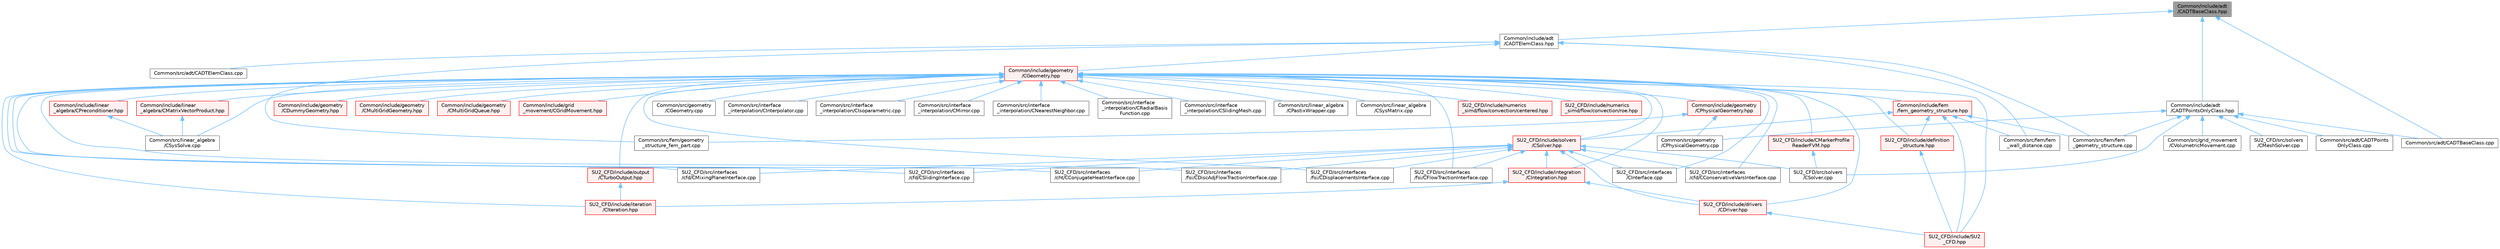 digraph "Common/include/adt/CADTBaseClass.hpp"
{
 // LATEX_PDF_SIZE
  bgcolor="transparent";
  edge [fontname=Helvetica,fontsize=10,labelfontname=Helvetica,labelfontsize=10];
  node [fontname=Helvetica,fontsize=10,shape=box,height=0.2,width=0.4];
  Node1 [id="Node000001",label="Common/include/adt\l/CADTBaseClass.hpp",height=0.2,width=0.4,color="gray40", fillcolor="grey60", style="filled", fontcolor="black",tooltip="Base class for storing an ADT in an arbitrary number of dimensions."];
  Node1 -> Node2 [id="edge1_Node000001_Node000002",dir="back",color="steelblue1",style="solid",tooltip=" "];
  Node2 [id="Node000002",label="Common/include/adt\l/CADTElemClass.hpp",height=0.2,width=0.4,color="grey40", fillcolor="white", style="filled",URL="$CADTElemClass_8hpp.html",tooltip="Class for storing an ADT of (linear) elements in an arbitrary number of dimensions."];
  Node2 -> Node3 [id="edge2_Node000002_Node000003",dir="back",color="steelblue1",style="solid",tooltip=" "];
  Node3 [id="Node000003",label="Common/include/geometry\l/CGeometry.hpp",height=0.2,width=0.4,color="red", fillcolor="#FFF0F0", style="filled",URL="$CGeometry_8hpp.html",tooltip="Headers of the main subroutines for creating the geometrical structure. The subroutines and functions..."];
  Node3 -> Node4 [id="edge3_Node000003_Node000004",dir="back",color="steelblue1",style="solid",tooltip=" "];
  Node4 [id="Node000004",label="Common/include/fem\l/fem_geometry_structure.hpp",height=0.2,width=0.4,color="red", fillcolor="#FFF0F0", style="filled",URL="$fem__geometry__structure_8hpp.html",tooltip="Headers of the main subroutines for creating the geometrical structure for the FEM solver...."];
  Node4 -> Node6 [id="edge4_Node000004_Node000006",dir="back",color="steelblue1",style="solid",tooltip=" "];
  Node6 [id="Node000006",label="Common/src/fem/fem\l_geometry_structure.cpp",height=0.2,width=0.4,color="grey40", fillcolor="white", style="filled",URL="$fem__geometry__structure_8cpp.html",tooltip="Functions for creating the primal grid for the FEM solver."];
  Node4 -> Node7 [id="edge5_Node000004_Node000007",dir="back",color="steelblue1",style="solid",tooltip=" "];
  Node7 [id="Node000007",label="Common/src/fem/fem\l_wall_distance.cpp",height=0.2,width=0.4,color="grey40", fillcolor="white", style="filled",URL="$fem__wall__distance_8cpp.html",tooltip="Main subroutines for computing the wall distance for the FEM solver."];
  Node4 -> Node8 [id="edge6_Node000004_Node000008",dir="back",color="steelblue1",style="solid",tooltip=" "];
  Node8 [id="Node000008",label="SU2_CFD/include/SU2\l_CFD.hpp",height=0.2,width=0.4,color="red", fillcolor="#FFF0F0", style="filled",URL="$SU2__CFD_8hpp.html",tooltip="Headers of the main subroutines of the code SU2_CFD. The subroutines and functions are in the SU2_CFD..."];
  Node4 -> Node10 [id="edge7_Node000004_Node000010",dir="back",color="steelblue1",style="solid",tooltip=" "];
  Node10 [id="Node000010",label="SU2_CFD/include/definition\l_structure.hpp",height=0.2,width=0.4,color="red", fillcolor="#FFF0F0", style="filled",URL="$definition__structure_8hpp.html",tooltip="Headers of the main subroutines used by SU2_CFD. The subroutines and functions are in the definition_..."];
  Node10 -> Node8 [id="edge8_Node000010_Node000008",dir="back",color="steelblue1",style="solid",tooltip=" "];
  Node4 -> Node15 [id="edge9_Node000004_Node000015",dir="back",color="steelblue1",style="solid",tooltip=" "];
  Node15 [id="Node000015",label="SU2_CFD/include/solvers\l/CSolver.hpp",height=0.2,width=0.4,color="red", fillcolor="#FFF0F0", style="filled",URL="$CSolver_8hpp.html",tooltip="Headers of the CSolver class which is inherited by all of the other solvers."];
  Node15 -> Node16 [id="edge10_Node000015_Node000016",dir="back",color="steelblue1",style="solid",tooltip=" "];
  Node16 [id="Node000016",label="SU2_CFD/include/drivers\l/CDriver.hpp",height=0.2,width=0.4,color="red", fillcolor="#FFF0F0", style="filled",URL="$CDriver_8hpp.html",tooltip="Headers of the main subroutines for driving single or multi-zone problems. The subroutines and functi..."];
  Node16 -> Node8 [id="edge11_Node000016_Node000008",dir="back",color="steelblue1",style="solid",tooltip=" "];
  Node15 -> Node34 [id="edge12_Node000015_Node000034",dir="back",color="steelblue1",style="solid",tooltip=" "];
  Node34 [id="Node000034",label="SU2_CFD/include/integration\l/CIntegration.hpp",height=0.2,width=0.4,color="red", fillcolor="#FFF0F0", style="filled",URL="$CIntegration_8hpp.html",tooltip="Declaration of the main routines to orchestrate space and time integration."];
  Node34 -> Node16 [id="edge13_Node000034_Node000016",dir="back",color="steelblue1",style="solid",tooltip=" "];
  Node34 -> Node46 [id="edge14_Node000034_Node000046",dir="back",color="steelblue1",style="solid",tooltip=" "];
  Node46 [id="Node000046",label="SU2_CFD/include/iteration\l/CIteration.hpp",height=0.2,width=0.4,color="red", fillcolor="#FFF0F0", style="filled",URL="$CIteration_8hpp.html",tooltip="Headers of the iteration classes used by SU2_CFD. Each CIteration class represents an available physi..."];
  Node15 -> Node136 [id="edge15_Node000015_Node000136",dir="back",color="steelblue1",style="solid",tooltip=" "];
  Node136 [id="Node000136",label="SU2_CFD/src/interfaces\l/CInterface.cpp",height=0.2,width=0.4,color="grey40", fillcolor="white", style="filled",URL="$CInterface_8cpp.html",tooltip="Main subroutines for MPI transfer of information between zones."];
  Node15 -> Node137 [id="edge16_Node000015_Node000137",dir="back",color="steelblue1",style="solid",tooltip=" "];
  Node137 [id="Node000137",label="SU2_CFD/src/interfaces\l/cfd/CConservativeVarsInterface.cpp",height=0.2,width=0.4,color="grey40", fillcolor="white", style="filled",URL="$CConservativeVarsInterface_8cpp.html",tooltip="Declaration and inlines of the class to transfer conservative variables from a generic zone into anot..."];
  Node15 -> Node138 [id="edge17_Node000015_Node000138",dir="back",color="steelblue1",style="solid",tooltip=" "];
  Node138 [id="Node000138",label="SU2_CFD/src/interfaces\l/cfd/CMixingPlaneInterface.cpp",height=0.2,width=0.4,color="grey40", fillcolor="white", style="filled",URL="$CMixingPlaneInterface_8cpp.html",tooltip="Declaration and inlines of the class to transfer average variables needed for MixingPlane computation..."];
  Node15 -> Node139 [id="edge18_Node000015_Node000139",dir="back",color="steelblue1",style="solid",tooltip=" "];
  Node139 [id="Node000139",label="SU2_CFD/src/interfaces\l/cfd/CSlidingInterface.cpp",height=0.2,width=0.4,color="grey40", fillcolor="white", style="filled",URL="$CSlidingInterface_8cpp.html",tooltip="Declaration and inlines of the class to transfer conservative variables from a generic zone into anot..."];
  Node15 -> Node140 [id="edge19_Node000015_Node000140",dir="back",color="steelblue1",style="solid",tooltip=" "];
  Node140 [id="Node000140",label="SU2_CFD/src/interfaces\l/cht/CConjugateHeatInterface.cpp",height=0.2,width=0.4,color="grey40", fillcolor="white", style="filled",URL="$CConjugateHeatInterface_8cpp.html",tooltip="Declaration and inlines of the class to transfer temperature and heatflux density for conjugate heat ..."];
  Node15 -> Node141 [id="edge20_Node000015_Node000141",dir="back",color="steelblue1",style="solid",tooltip=" "];
  Node141 [id="Node000141",label="SU2_CFD/src/interfaces\l/fsi/CDiscAdjFlowTractionInterface.cpp",height=0.2,width=0.4,color="grey40", fillcolor="white", style="filled",URL="$CDiscAdjFlowTractionInterface_8cpp.html",tooltip="Declaration and inlines of the class to transfer flow tractions from a fluid zone into a structural z..."];
  Node15 -> Node142 [id="edge21_Node000015_Node000142",dir="back",color="steelblue1",style="solid",tooltip=" "];
  Node142 [id="Node000142",label="SU2_CFD/src/interfaces\l/fsi/CDisplacementsInterface.cpp",height=0.2,width=0.4,color="grey40", fillcolor="white", style="filled",URL="$CDisplacementsInterface_8cpp.html",tooltip="Main subroutines for transferring boundary displacements."];
  Node15 -> Node143 [id="edge22_Node000015_Node000143",dir="back",color="steelblue1",style="solid",tooltip=" "];
  Node143 [id="Node000143",label="SU2_CFD/src/interfaces\l/fsi/CFlowTractionInterface.cpp",height=0.2,width=0.4,color="grey40", fillcolor="white", style="filled",URL="$CFlowTractionInterface_8cpp.html",tooltip="Declaration and inlines of the class to transfer flow tractions from a fluid zone into a structural z..."];
  Node15 -> Node158 [id="edge23_Node000015_Node000158",dir="back",color="steelblue1",style="solid",tooltip=" "];
  Node158 [id="Node000158",label="SU2_CFD/src/solvers\l/CSolver.cpp",height=0.2,width=0.4,color="grey40", fillcolor="white", style="filled",URL="$CSolver_8cpp.html",tooltip="Main subroutines for CSolver class."];
  Node3 -> Node161 [id="edge24_Node000003_Node000161",dir="back",color="steelblue1",style="solid",tooltip=" "];
  Node161 [id="Node000161",label="Common/include/geometry\l/CDummyGeometry.hpp",height=0.2,width=0.4,color="red", fillcolor="#FFF0F0", style="filled",URL="$CDummyGeometry_8hpp.html",tooltip="Headers of the dummy geometry class used in \"dry run\" mode."];
  Node3 -> Node163 [id="edge25_Node000003_Node000163",dir="back",color="steelblue1",style="solid",tooltip=" "];
  Node163 [id="Node000163",label="Common/include/geometry\l/CMultiGridGeometry.hpp",height=0.2,width=0.4,color="red", fillcolor="#FFF0F0", style="filled",URL="$CMultiGridGeometry_8hpp.html",tooltip="Headers of the multigrid geometry class."];
  Node3 -> Node165 [id="edge26_Node000003_Node000165",dir="back",color="steelblue1",style="solid",tooltip=" "];
  Node165 [id="Node000165",label="Common/include/geometry\l/CMultiGridQueue.hpp",height=0.2,width=0.4,color="red", fillcolor="#FFF0F0", style="filled",URL="$CMultiGridQueue_8hpp.html",tooltip="Header of the multigrid queue class for the FVM solver. The subroutines and functions are in the CMul..."];
  Node3 -> Node167 [id="edge27_Node000003_Node000167",dir="back",color="steelblue1",style="solid",tooltip=" "];
  Node167 [id="Node000167",label="Common/include/geometry\l/CPhysicalGeometry.hpp",height=0.2,width=0.4,color="red", fillcolor="#FFF0F0", style="filled",URL="$CPhysicalGeometry_8hpp.html",tooltip="Headers of the physical geometry class used to read meshes from file."];
  Node167 -> Node168 [id="edge28_Node000167_Node000168",dir="back",color="steelblue1",style="solid",tooltip=" "];
  Node168 [id="Node000168",label="Common/src/fem/geometry\l_structure_fem_part.cpp",height=0.2,width=0.4,color="grey40", fillcolor="white", style="filled",URL="$geometry__structure__fem__part_8cpp.html",tooltip="Main subroutines for distributin the grid for the Fluid FEM solver."];
  Node167 -> Node169 [id="edge29_Node000167_Node000169",dir="back",color="steelblue1",style="solid",tooltip=" "];
  Node169 [id="Node000169",label="Common/src/geometry\l/CPhysicalGeometry.cpp",height=0.2,width=0.4,color="grey40", fillcolor="white", style="filled",URL="$CPhysicalGeometry_8cpp.html",tooltip="Implementation of the physical geometry class."];
  Node3 -> Node172 [id="edge30_Node000003_Node000172",dir="back",color="steelblue1",style="solid",tooltip=" "];
  Node172 [id="Node000172",label="Common/include/grid\l_movement/CGridMovement.hpp",height=0.2,width=0.4,color="red", fillcolor="#FFF0F0", style="filled",URL="$CGridMovement_8hpp.html",tooltip="Headers of the CGridMovement class."];
  Node3 -> Node180 [id="edge31_Node000003_Node000180",dir="back",color="steelblue1",style="solid",tooltip=" "];
  Node180 [id="Node000180",label="Common/include/linear\l_algebra/CMatrixVectorProduct.hpp",height=0.2,width=0.4,color="red", fillcolor="#FFF0F0", style="filled",URL="$CMatrixVectorProduct_8hpp.html",tooltip="Headers for the classes related to sparse matrix-vector product wrappers. The actual operations are c..."];
  Node180 -> Node181 [id="edge32_Node000180_Node000181",dir="back",color="steelblue1",style="solid",tooltip=" "];
  Node181 [id="Node000181",label="Common/src/linear_algebra\l/CSysSolve.cpp",height=0.2,width=0.4,color="grey40", fillcolor="white", style="filled",URL="$CSysSolve_8cpp.html",tooltip="Main classes required for solving linear systems of equations."];
  Node3 -> Node182 [id="edge33_Node000003_Node000182",dir="back",color="steelblue1",style="solid",tooltip=" "];
  Node182 [id="Node000182",label="Common/include/linear\l_algebra/CPreconditioner.hpp",height=0.2,width=0.4,color="red", fillcolor="#FFF0F0", style="filled",URL="$CPreconditioner_8hpp.html",tooltip="Classes related to linear preconditioner wrappers. The actual operations are currently implemented mo..."];
  Node182 -> Node181 [id="edge34_Node000182_Node000181",dir="back",color="steelblue1",style="solid",tooltip=" "];
  Node3 -> Node183 [id="edge35_Node000003_Node000183",dir="back",color="steelblue1",style="solid",tooltip=" "];
  Node183 [id="Node000183",label="Common/src/geometry\l/CGeometry.cpp",height=0.2,width=0.4,color="grey40", fillcolor="white", style="filled",URL="$CGeometry_8cpp.html",tooltip="Implementation of the base geometry class."];
  Node3 -> Node184 [id="edge36_Node000003_Node000184",dir="back",color="steelblue1",style="solid",tooltip=" "];
  Node184 [id="Node000184",label="Common/src/interface\l_interpolation/CInterpolator.cpp",height=0.2,width=0.4,color="grey40", fillcolor="white", style="filled",URL="$CInterpolator_8cpp.html",tooltip="Definition of the base class for interface interpolation."];
  Node3 -> Node185 [id="edge37_Node000003_Node000185",dir="back",color="steelblue1",style="solid",tooltip=" "];
  Node185 [id="Node000185",label="Common/src/interface\l_interpolation/CIsoparametric.cpp",height=0.2,width=0.4,color="grey40", fillcolor="white", style="filled",URL="$CIsoparametric_8cpp.html",tooltip="Implementation isoparametric interpolation (using FE shape functions)."];
  Node3 -> Node186 [id="edge38_Node000003_Node000186",dir="back",color="steelblue1",style="solid",tooltip=" "];
  Node186 [id="Node000186",label="Common/src/interface\l_interpolation/CMirror.cpp",height=0.2,width=0.4,color="grey40", fillcolor="white", style="filled",URL="$CMirror_8cpp.html",tooltip="Implementation of mirror interpolation (conservative approach in FSI problems)."];
  Node3 -> Node187 [id="edge39_Node000003_Node000187",dir="back",color="steelblue1",style="solid",tooltip=" "];
  Node187 [id="Node000187",label="Common/src/interface\l_interpolation/CNearestNeighbor.cpp",height=0.2,width=0.4,color="grey40", fillcolor="white", style="filled",URL="$CNearestNeighbor_8cpp.html",tooltip="Implementation of nearest neighbor interpolation."];
  Node3 -> Node188 [id="edge40_Node000003_Node000188",dir="back",color="steelblue1",style="solid",tooltip=" "];
  Node188 [id="Node000188",label="Common/src/interface\l_interpolation/CRadialBasis\lFunction.cpp",height=0.2,width=0.4,color="grey40", fillcolor="white", style="filled",URL="$CRadialBasisFunction_8cpp.html",tooltip="Implementation of RBF interpolation."];
  Node3 -> Node189 [id="edge41_Node000003_Node000189",dir="back",color="steelblue1",style="solid",tooltip=" "];
  Node189 [id="Node000189",label="Common/src/interface\l_interpolation/CSlidingMesh.cpp",height=0.2,width=0.4,color="grey40", fillcolor="white", style="filled",URL="$CSlidingMesh_8cpp.html",tooltip="Implementation of sliding mesh interpolation."];
  Node3 -> Node190 [id="edge42_Node000003_Node000190",dir="back",color="steelblue1",style="solid",tooltip=" "];
  Node190 [id="Node000190",label="Common/src/linear_algebra\l/CPastixWrapper.cpp",height=0.2,width=0.4,color="grey40", fillcolor="white", style="filled",URL="$CPastixWrapper_8cpp.html",tooltip="An interface to the INRIA solver PaStiX (http://pastix.gforge.inria.fr/files/README-txt...."];
  Node3 -> Node191 [id="edge43_Node000003_Node000191",dir="back",color="steelblue1",style="solid",tooltip=" "];
  Node191 [id="Node000191",label="Common/src/linear_algebra\l/CSysMatrix.cpp",height=0.2,width=0.4,color="grey40", fillcolor="white", style="filled",URL="$CSysMatrix_8cpp.html",tooltip="Implementation of the sparse matrix class."];
  Node3 -> Node181 [id="edge44_Node000003_Node000181",dir="back",color="steelblue1",style="solid",tooltip=" "];
  Node3 -> Node192 [id="edge45_Node000003_Node000192",dir="back",color="steelblue1",style="solid",tooltip=" "];
  Node192 [id="Node000192",label="SU2_CFD/include/CMarkerProfile\lReaderFVM.hpp",height=0.2,width=0.4,color="red", fillcolor="#FFF0F0", style="filled",URL="$CMarkerProfileReaderFVM_8hpp.html",tooltip="Header file for the class CMarkerProfileReaderFVM. The implementations are in the CMarkerProfileReade..."];
  Node192 -> Node158 [id="edge46_Node000192_Node000158",dir="back",color="steelblue1",style="solid",tooltip=" "];
  Node3 -> Node8 [id="edge47_Node000003_Node000008",dir="back",color="steelblue1",style="solid",tooltip=" "];
  Node3 -> Node10 [id="edge48_Node000003_Node000010",dir="back",color="steelblue1",style="solid",tooltip=" "];
  Node3 -> Node16 [id="edge49_Node000003_Node000016",dir="back",color="steelblue1",style="solid",tooltip=" "];
  Node3 -> Node34 [id="edge50_Node000003_Node000034",dir="back",color="steelblue1",style="solid",tooltip=" "];
  Node3 -> Node46 [id="edge51_Node000003_Node000046",dir="back",color="steelblue1",style="solid",tooltip=" "];
  Node3 -> Node194 [id="edge52_Node000003_Node000194",dir="back",color="steelblue1",style="solid",tooltip=" "];
  Node194 [id="Node000194",label="SU2_CFD/include/numerics\l_simd/flow/convection/centered.hpp",height=0.2,width=0.4,color="red", fillcolor="#FFF0F0", style="filled",URL="$simd_2flow_2convection_2centered_8hpp.html",tooltip="Centered convective schemes."];
  Node3 -> Node196 [id="edge53_Node000003_Node000196",dir="back",color="steelblue1",style="solid",tooltip=" "];
  Node196 [id="Node000196",label="SU2_CFD/include/numerics\l_simd/flow/convection/roe.hpp",height=0.2,width=0.4,color="red", fillcolor="#FFF0F0", style="filled",URL="$simd_2flow_2convection_2roe_8hpp.html",tooltip="Roe-family of convective schemes."];
  Node3 -> Node197 [id="edge54_Node000003_Node000197",dir="back",color="steelblue1",style="solid",tooltip=" "];
  Node197 [id="Node000197",label="SU2_CFD/include/output\l/CTurboOutput.hpp",height=0.2,width=0.4,color="red", fillcolor="#FFF0F0", style="filled",URL="$CTurboOutput_8hpp.html",tooltip="Headers of the Turbomachinery Performance class."];
  Node197 -> Node46 [id="edge55_Node000197_Node000046",dir="back",color="steelblue1",style="solid",tooltip=" "];
  Node3 -> Node15 [id="edge56_Node000003_Node000015",dir="back",color="steelblue1",style="solid",tooltip=" "];
  Node3 -> Node136 [id="edge57_Node000003_Node000136",dir="back",color="steelblue1",style="solid",tooltip=" "];
  Node3 -> Node137 [id="edge58_Node000003_Node000137",dir="back",color="steelblue1",style="solid",tooltip=" "];
  Node3 -> Node138 [id="edge59_Node000003_Node000138",dir="back",color="steelblue1",style="solid",tooltip=" "];
  Node3 -> Node139 [id="edge60_Node000003_Node000139",dir="back",color="steelblue1",style="solid",tooltip=" "];
  Node3 -> Node140 [id="edge61_Node000003_Node000140",dir="back",color="steelblue1",style="solid",tooltip=" "];
  Node3 -> Node141 [id="edge62_Node000003_Node000141",dir="back",color="steelblue1",style="solid",tooltip=" "];
  Node3 -> Node142 [id="edge63_Node000003_Node000142",dir="back",color="steelblue1",style="solid",tooltip=" "];
  Node3 -> Node143 [id="edge64_Node000003_Node000143",dir="back",color="steelblue1",style="solid",tooltip=" "];
  Node2 -> Node223 [id="edge65_Node000002_Node000223",dir="back",color="steelblue1",style="solid",tooltip=" "];
  Node223 [id="Node000223",label="Common/src/adt/CADTElemClass.cpp",height=0.2,width=0.4,color="grey40", fillcolor="white", style="filled",URL="$CADTElemClass_8cpp.html",tooltip="Class for storing an ADT of (linear) elements in an arbitrary number of dimensions."];
  Node2 -> Node6 [id="edge66_Node000002_Node000006",dir="back",color="steelblue1",style="solid",tooltip=" "];
  Node2 -> Node7 [id="edge67_Node000002_Node000007",dir="back",color="steelblue1",style="solid",tooltip=" "];
  Node2 -> Node168 [id="edge68_Node000002_Node000168",dir="back",color="steelblue1",style="solid",tooltip=" "];
  Node1 -> Node224 [id="edge69_Node000001_Node000224",dir="back",color="steelblue1",style="solid",tooltip=" "];
  Node224 [id="Node000224",label="Common/include/adt\l/CADTPointsOnlyClass.hpp",height=0.2,width=0.4,color="grey40", fillcolor="white", style="filled",URL="$CADTPointsOnlyClass_8hpp.html",tooltip="Class for storing an ADT of only points in an arbitrary number of dimensions."];
  Node224 -> Node225 [id="edge70_Node000224_Node000225",dir="back",color="steelblue1",style="solid",tooltip=" "];
  Node225 [id="Node000225",label="Common/src/adt/CADTBaseClass.cpp",height=0.2,width=0.4,color="grey40", fillcolor="white", style="filled",URL="$CADTBaseClass_8cpp.html",tooltip="Base class for storing an ADT in an arbitrary number of dimensions."];
  Node224 -> Node226 [id="edge71_Node000224_Node000226",dir="back",color="steelblue1",style="solid",tooltip=" "];
  Node226 [id="Node000226",label="Common/src/adt/CADTPoints\lOnlyClass.cpp",height=0.2,width=0.4,color="grey40", fillcolor="white", style="filled",URL="$CADTPointsOnlyClass_8cpp.html",tooltip="Class for storing an ADT of only points in an arbitrary number of dimensions."];
  Node224 -> Node6 [id="edge72_Node000224_Node000006",dir="back",color="steelblue1",style="solid",tooltip=" "];
  Node224 -> Node169 [id="edge73_Node000224_Node000169",dir="back",color="steelblue1",style="solid",tooltip=" "];
  Node224 -> Node178 [id="edge74_Node000224_Node000178",dir="back",color="steelblue1",style="solid",tooltip=" "];
  Node178 [id="Node000178",label="Common/src/grid_movement\l/CVolumetricMovement.cpp",height=0.2,width=0.4,color="grey40", fillcolor="white", style="filled",URL="$CVolumetricMovement_8cpp.html",tooltip="Subroutines for moving mesh volume elements."];
  Node224 -> Node91 [id="edge75_Node000224_Node000091",dir="back",color="steelblue1",style="solid",tooltip=" "];
  Node91 [id="Node000091",label="SU2_CFD/src/solvers\l/CMeshSolver.cpp",height=0.2,width=0.4,color="grey40", fillcolor="white", style="filled",URL="$CMeshSolver_8cpp.html",tooltip="Main subroutines to solve moving meshes using a pseudo-linear elastic approach."];
  Node224 -> Node158 [id="edge76_Node000224_Node000158",dir="back",color="steelblue1",style="solid",tooltip=" "];
  Node1 -> Node225 [id="edge77_Node000001_Node000225",dir="back",color="steelblue1",style="solid",tooltip=" "];
}

